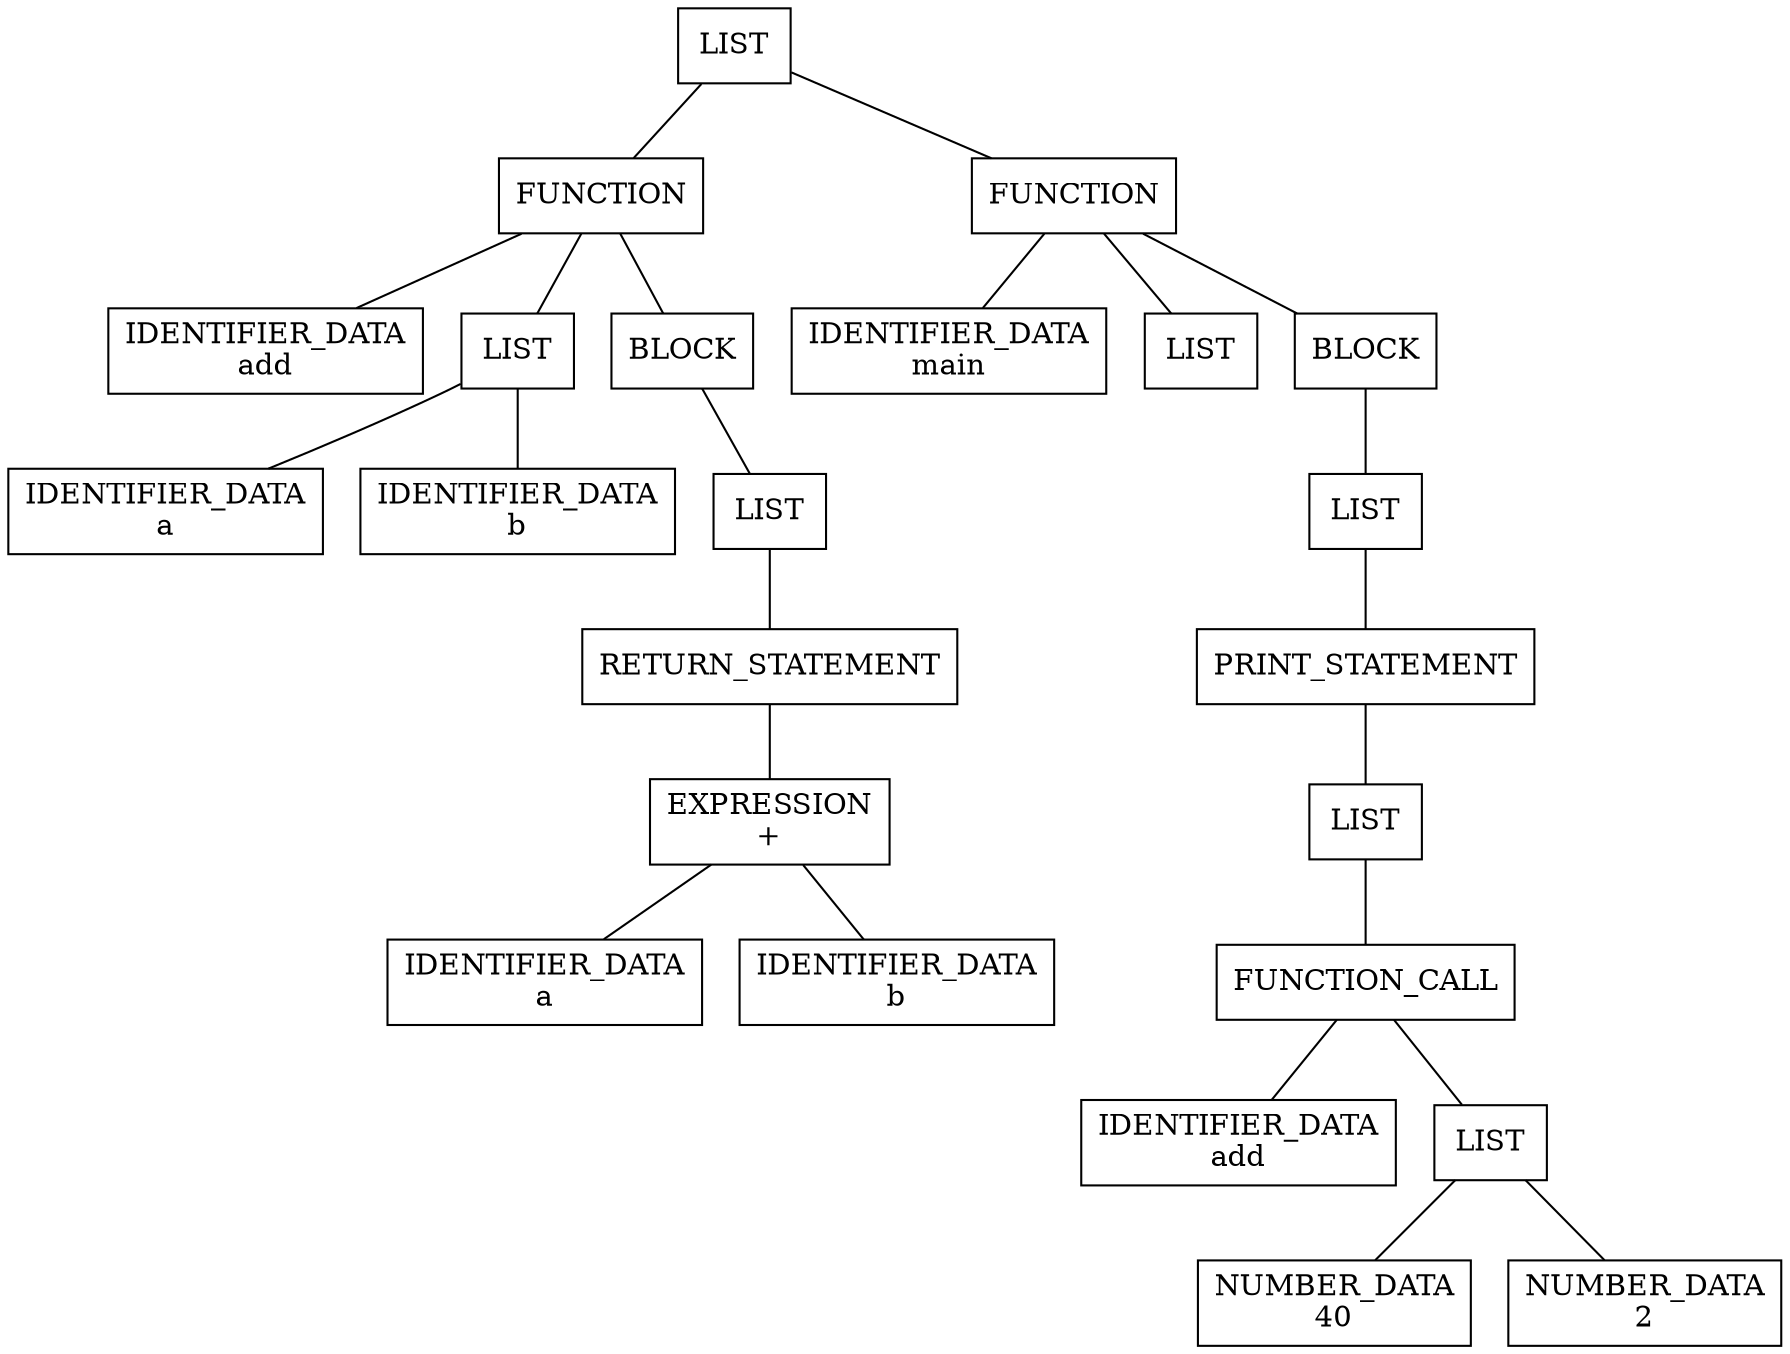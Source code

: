 graph "" {
	graph [bb="0,0,774.38,642"];
	node [label="\N",
		shape=box
	];
	node0x629fbff30760	[height=0.5,
		label=LIST,
		pos="311.12,624",
		width=0.75];
	node0x629fbff30710	[height=0.5,
		label=FUNCTION,
		pos="254.12,552",
		width=1.1701];
	node0x629fbff30760 -- node0x629fbff30710	[pos="297.04,605.7 288.2,594.85 276.86,580.92 268.05,570.1"];
	node0x629fbff30ba0	[height=0.5,
		label=FUNCTION,
		pos="462.12,552",
		width=1.1701];
	node0x629fbff30760 -- node0x629fbff30ba0	[pos="338.47,610.32 362.52,599.17 397.76,582.84 424.48,570.45"];
	node0x629fbff30350	[height=0.56944,
		label="IDENTIFIER_DATA\nadd",
		pos="105.12,477.5",
		width=1.8368];
	node0x629fbff30710 -- node0x629fbff30350	[pos="218.44,533.63 196.65,523.04 168.73,509.45 146.05,498.42"];
	node0x629fbff30410	[height=0.5,
		label=LIST,
		pos="216.12,477.5",
		width=0.75];
	node0x629fbff30710 -- node0x629fbff30410	[pos="245.12,533.82 239.06,522.26 231.11,507.09 225.07,495.56"];
	node0x629fbff306c0	[height=0.5,
		label=BLOCK,
		pos="292.12,477.5",
		width=0.85764];
	node0x629fbff30710 -- node0x629fbff306c0	[pos="263.13,533.82 269.19,522.26 277.14,507.09 283.18,495.56"];
	node0x629fbff303c0	[height=0.56944,
		label="IDENTIFIER_DATA\na",
		pos="66.125,400.5",
		width=1.8368];
	node0x629fbff30410 -- node0x629fbff303c0	[pos="188.67,461.47 185.8,459.94 182.91,458.43 180.12,457 156.53,444.88 129.89,431.87 108.3,421.5"];
	node0x629fbff30480	[height=0.56944,
		label="IDENTIFIER_DATA\nb",
		pos="216.12,400.5",
		width=1.8368];
	node0x629fbff30410 -- node0x629fbff30480	[pos="216.12,459.1 216.12,447.85 216.12,433.18 216.12,421.45"];
	node0x629fbff30670	[height=0.5,
		label=LIST,
		pos="327.12,400.5",
		width=0.75];
	node0x629fbff306c0 -- node0x629fbff30670	[pos="300.24,459.1 305.9,446.99 313.41,430.9 319.05,418.8"];
	node0x629fbff30620	[height=0.5,
		label=RETURN_STATEMENT,
		pos="327.12,326",
		width=2.1597];
	node0x629fbff30670 -- node0x629fbff30620	[pos="327.12,382.32 327.12,370.76 327.12,355.59 327.12,344.06"];
	node0x629fbff305d0	[height=0.56944,
		label="EXPRESSION\n+",
		pos="327.12,251.5",
		width=1.3576];
	node0x629fbff30620 -- node0x629fbff305d0	[pos="327.12,307.82 327.12,297.18 327.12,283.49 327.12,272.38"];
	node0x629fbff304f0	[height=0.56944,
		label="IDENTIFIER_DATA\na",
		pos="237.12,174.5",
		width=1.8368];
	node0x629fbff305d0 -- node0x629fbff304f0	[pos="303.48,230.79 290.35,219.86 274.08,206.29 260.93,195.33"];
	node0x629fbff30560	[height=0.56944,
		label="IDENTIFIER_DATA\nb",
		pos="387.12,174.5",
		width=1.8368];
	node0x629fbff305d0 -- node0x629fbff30560	[pos="342.89,230.79 351.64,219.86 362.49,206.29 371.26,195.33"];
	node0x629fbff307d0	[height=0.56944,
		label="IDENTIFIER_DATA\nmain",
		pos="407.12,477.5",
		width=1.8368];
	node0x629fbff30ba0 -- node0x629fbff307d0	[pos="449.09,533.82 441.02,523.18 430.63,509.49 422.21,498.38"];
	node0x629fbff30820	[height=0.5,
		label=LIST,
		pos="518.12,477.5",
		width=0.75];
	node0x629fbff30ba0 -- node0x629fbff30820	[pos="475.4,533.82 484.32,522.26 496.04,507.09 504.95,495.56"];
	node0x629fbff30b50	[height=0.5,
		label=BLOCK,
		pos="594.12,477.5",
		width=0.85764];
	node0x629fbff30ba0 -- node0x629fbff30b50	[pos="493.74,533.63 514.64,522.16 541.92,507.17 562.77,495.72"];
	node0x629fbff30b00	[height=0.5,
		label=LIST,
		pos="594.12,400.5",
		width=0.75];
	node0x629fbff30b50 -- node0x629fbff30b00	[pos="594.12,459.1 594.12,446.99 594.12,430.9 594.12,418.8"];
	node0x629fbff30ab0	[height=0.5,
		label=PRINT_STATEMENT,
		pos="594.12,326",
		width=1.9514];
	node0x629fbff30b00 -- node0x629fbff30ab0	[pos="594.12,382.32 594.12,370.76 594.12,355.59 594.12,344.06"];
	node0x629fbff30a60	[height=0.5,
		label=LIST,
		pos="594.12,251.5",
		width=0.75];
	node0x629fbff30ab0 -- node0x629fbff30a60	[pos="594.12,307.82 594.12,296.26 594.12,281.09 594.12,269.56"];
	node0x629fbff30a10	[height=0.5,
		label=FUNCTION_CALL,
		pos="594.12,174.5",
		width=1.7535];
	node0x629fbff30a60 -- node0x629fbff30a10	[pos="594.12,233.1 594.12,220.99 594.12,204.9 594.12,192.8"];
	node0x629fbff30890	[height=0.56944,
		label="IDENTIFIER_DATA\nadd",
		pos="538.12,97.5",
		width=1.8368];
	node0x629fbff30a10 -- node0x629fbff30890	[pos="581.14,156.1 572.74,144.85 561.78,130.18 553.02,118.45"];
	node0x629fbff30950	[height=0.5,
		label=LIST,
		pos="649.12,97.5",
		width=0.75];
	node0x629fbff30a10 -- node0x629fbff30950	[pos="606.88,156.1 615.77,143.99 627.57,127.9 636.44,115.8"];
	node0x629fbff30900	[height=0.56944,
		label="NUMBER_DATA\n40",
		pos="581.12,20.5",
		width=1.6181];
	node0x629fbff30950 -- node0x629fbff30900	[pos="633.35,79.105 623.15,67.854 609.84,53.175 599.21,41.451"];
	node0x629fbff309c0	[height=0.56944,
		label="NUMBER_DATA\n2",
		pos="716.12,20.5",
		width=1.6181];
	node0x629fbff30950 -- node0x629fbff309c0	[pos="664.66,79.105 674.72,67.854 687.83,53.175 698.3,41.451"];
}
